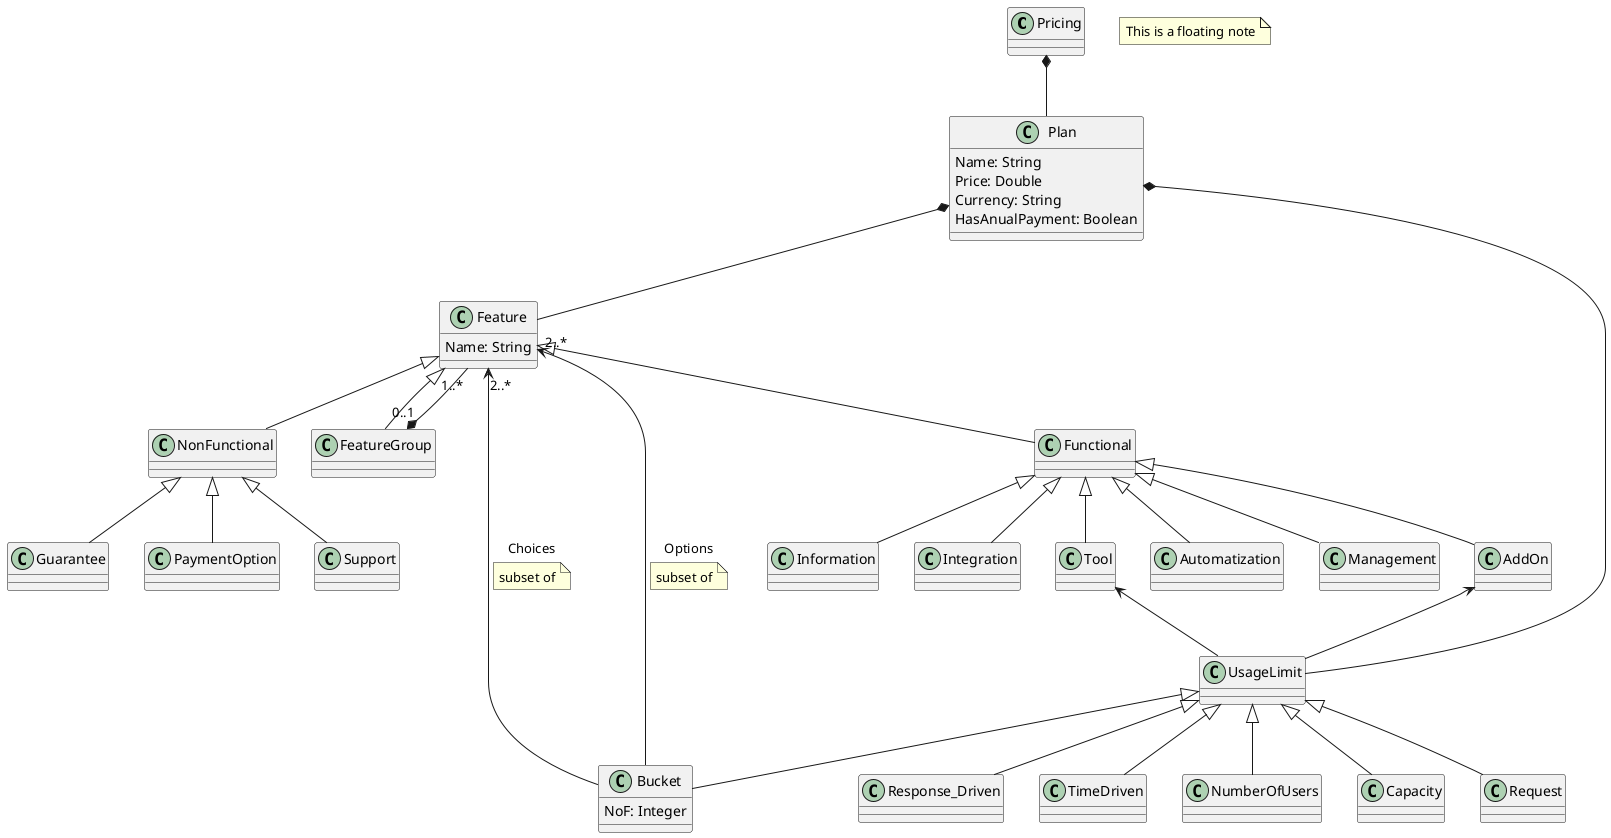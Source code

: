 @startuml 13_10_2023
Pricing *-- Plan 

Plan *-- Feature 
Plan *-- UsageLimit

Feature <|-- Functional
Feature <|-- NonFunctional

Feature <|-- FeatureGroup
FeatureGroup "0..1"*--"1..*" Feature

Functional <|-- Information
Functional <|-- Integration
Functional <|-- Tool
Functional <|-- Automatization
Functional <|-- Management
Functional <|-- AddOn

NonFunctional <|-- Guarantee
NonFunctional <|-- PaymentOption
NonFunctional <|-- Support

Tool <-- UsageLimit 
AddOn <-- UsageLimit

UsageLimit <|-- Capacity
UsageLimit <|-- Request
UsageLimit <|-- Response_Driven
UsageLimit <|-- TimeDriven
UsageLimit <|-- Bucket
UsageLimit <|-- NumberOfUsers

note "This is a floating note" as N1

Feature "2..*"<-- Bucket : Choices
note on link: subset of
Feature "2..*"<-- Bucket : Options
note on link: subset of

class Bucket{
NoF: Integer
}

class Plan{
Name: String
Price: Double
Currency: String
HasAnualPayment: Boolean
}

class Feature{
Name: String
}

@enduml